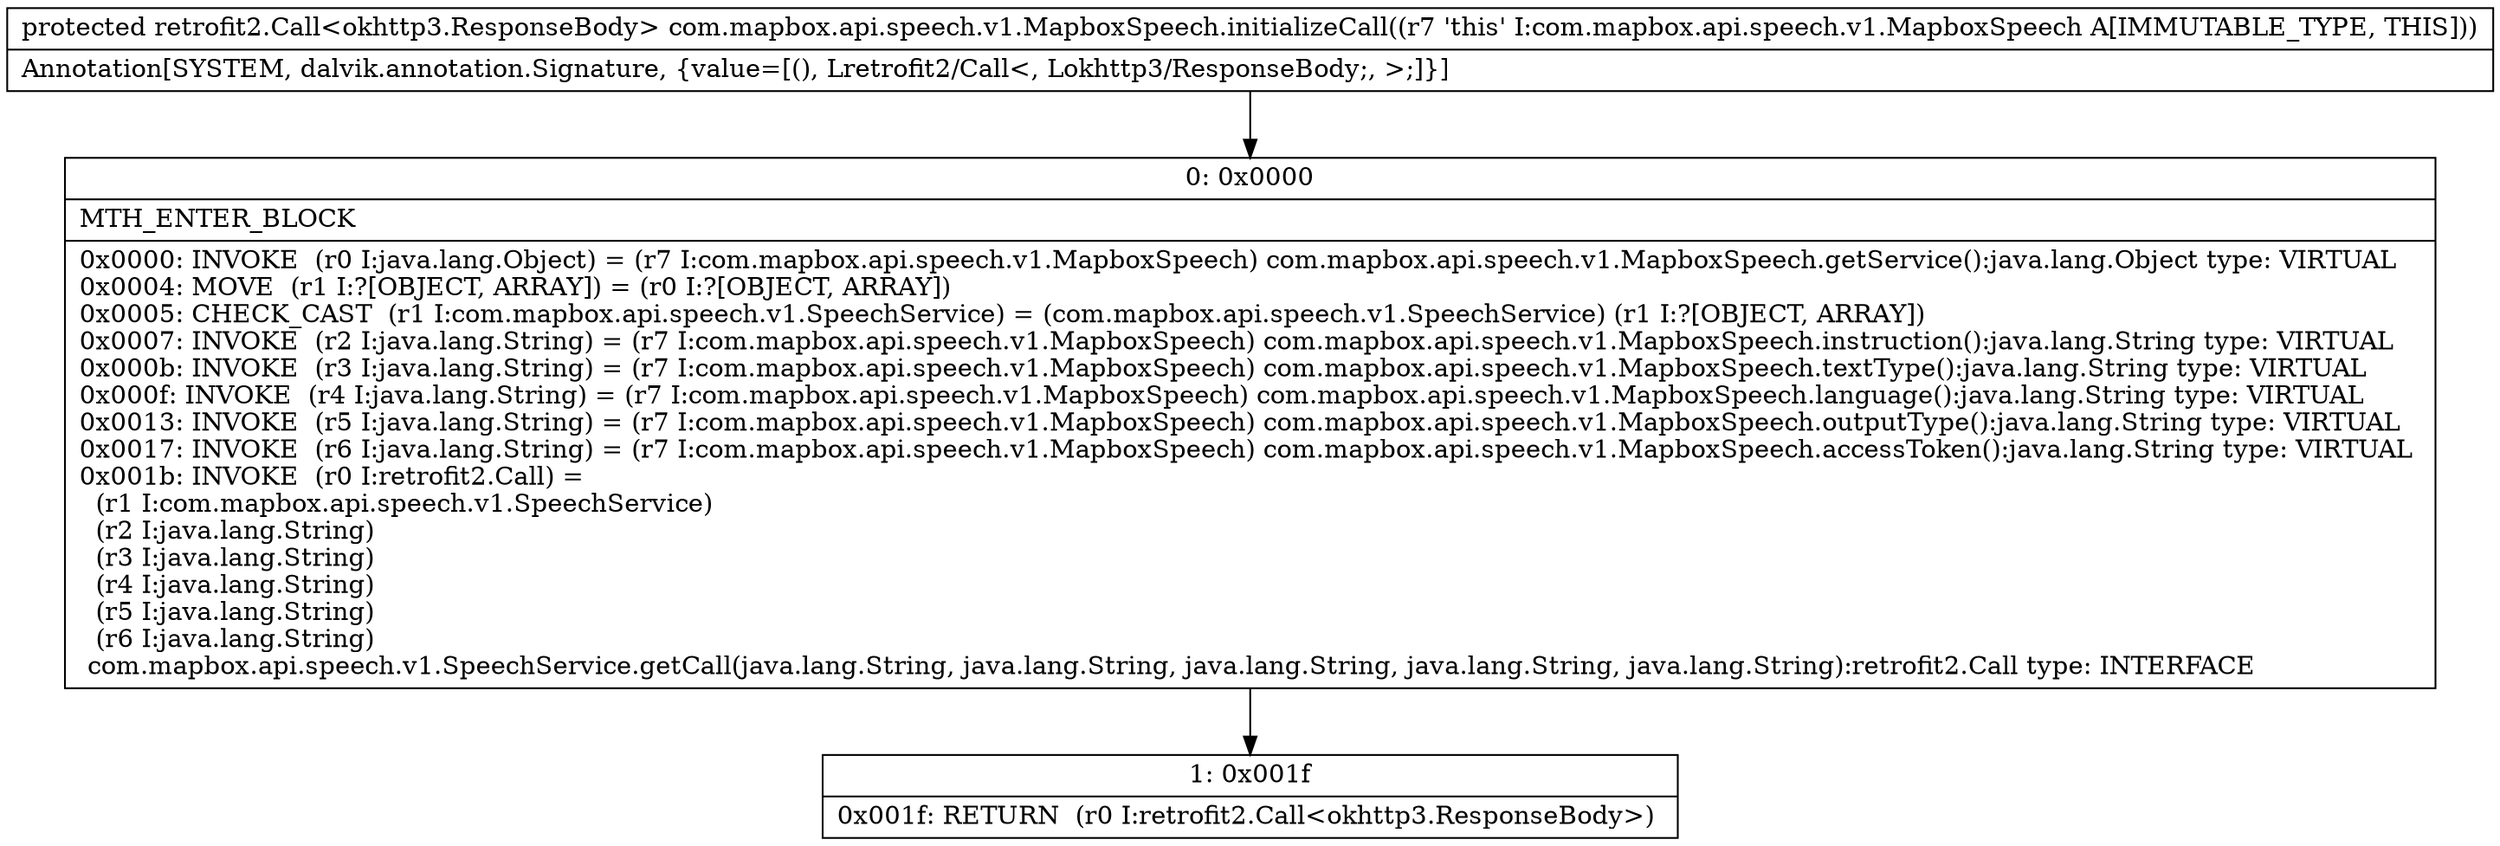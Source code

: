digraph "CFG forcom.mapbox.api.speech.v1.MapboxSpeech.initializeCall()Lretrofit2\/Call;" {
Node_0 [shape=record,label="{0\:\ 0x0000|MTH_ENTER_BLOCK\l|0x0000: INVOKE  (r0 I:java.lang.Object) = (r7 I:com.mapbox.api.speech.v1.MapboxSpeech) com.mapbox.api.speech.v1.MapboxSpeech.getService():java.lang.Object type: VIRTUAL \l0x0004: MOVE  (r1 I:?[OBJECT, ARRAY]) = (r0 I:?[OBJECT, ARRAY]) \l0x0005: CHECK_CAST  (r1 I:com.mapbox.api.speech.v1.SpeechService) = (com.mapbox.api.speech.v1.SpeechService) (r1 I:?[OBJECT, ARRAY]) \l0x0007: INVOKE  (r2 I:java.lang.String) = (r7 I:com.mapbox.api.speech.v1.MapboxSpeech) com.mapbox.api.speech.v1.MapboxSpeech.instruction():java.lang.String type: VIRTUAL \l0x000b: INVOKE  (r3 I:java.lang.String) = (r7 I:com.mapbox.api.speech.v1.MapboxSpeech) com.mapbox.api.speech.v1.MapboxSpeech.textType():java.lang.String type: VIRTUAL \l0x000f: INVOKE  (r4 I:java.lang.String) = (r7 I:com.mapbox.api.speech.v1.MapboxSpeech) com.mapbox.api.speech.v1.MapboxSpeech.language():java.lang.String type: VIRTUAL \l0x0013: INVOKE  (r5 I:java.lang.String) = (r7 I:com.mapbox.api.speech.v1.MapboxSpeech) com.mapbox.api.speech.v1.MapboxSpeech.outputType():java.lang.String type: VIRTUAL \l0x0017: INVOKE  (r6 I:java.lang.String) = (r7 I:com.mapbox.api.speech.v1.MapboxSpeech) com.mapbox.api.speech.v1.MapboxSpeech.accessToken():java.lang.String type: VIRTUAL \l0x001b: INVOKE  (r0 I:retrofit2.Call) = \l  (r1 I:com.mapbox.api.speech.v1.SpeechService)\l  (r2 I:java.lang.String)\l  (r3 I:java.lang.String)\l  (r4 I:java.lang.String)\l  (r5 I:java.lang.String)\l  (r6 I:java.lang.String)\l com.mapbox.api.speech.v1.SpeechService.getCall(java.lang.String, java.lang.String, java.lang.String, java.lang.String, java.lang.String):retrofit2.Call type: INTERFACE \l}"];
Node_1 [shape=record,label="{1\:\ 0x001f|0x001f: RETURN  (r0 I:retrofit2.Call\<okhttp3.ResponseBody\>) \l}"];
MethodNode[shape=record,label="{protected retrofit2.Call\<okhttp3.ResponseBody\> com.mapbox.api.speech.v1.MapboxSpeech.initializeCall((r7 'this' I:com.mapbox.api.speech.v1.MapboxSpeech A[IMMUTABLE_TYPE, THIS]))  | Annotation[SYSTEM, dalvik.annotation.Signature, \{value=[(), Lretrofit2\/Call\<, Lokhttp3\/ResponseBody;, \>;]\}]\l}"];
MethodNode -> Node_0;
Node_0 -> Node_1;
}

